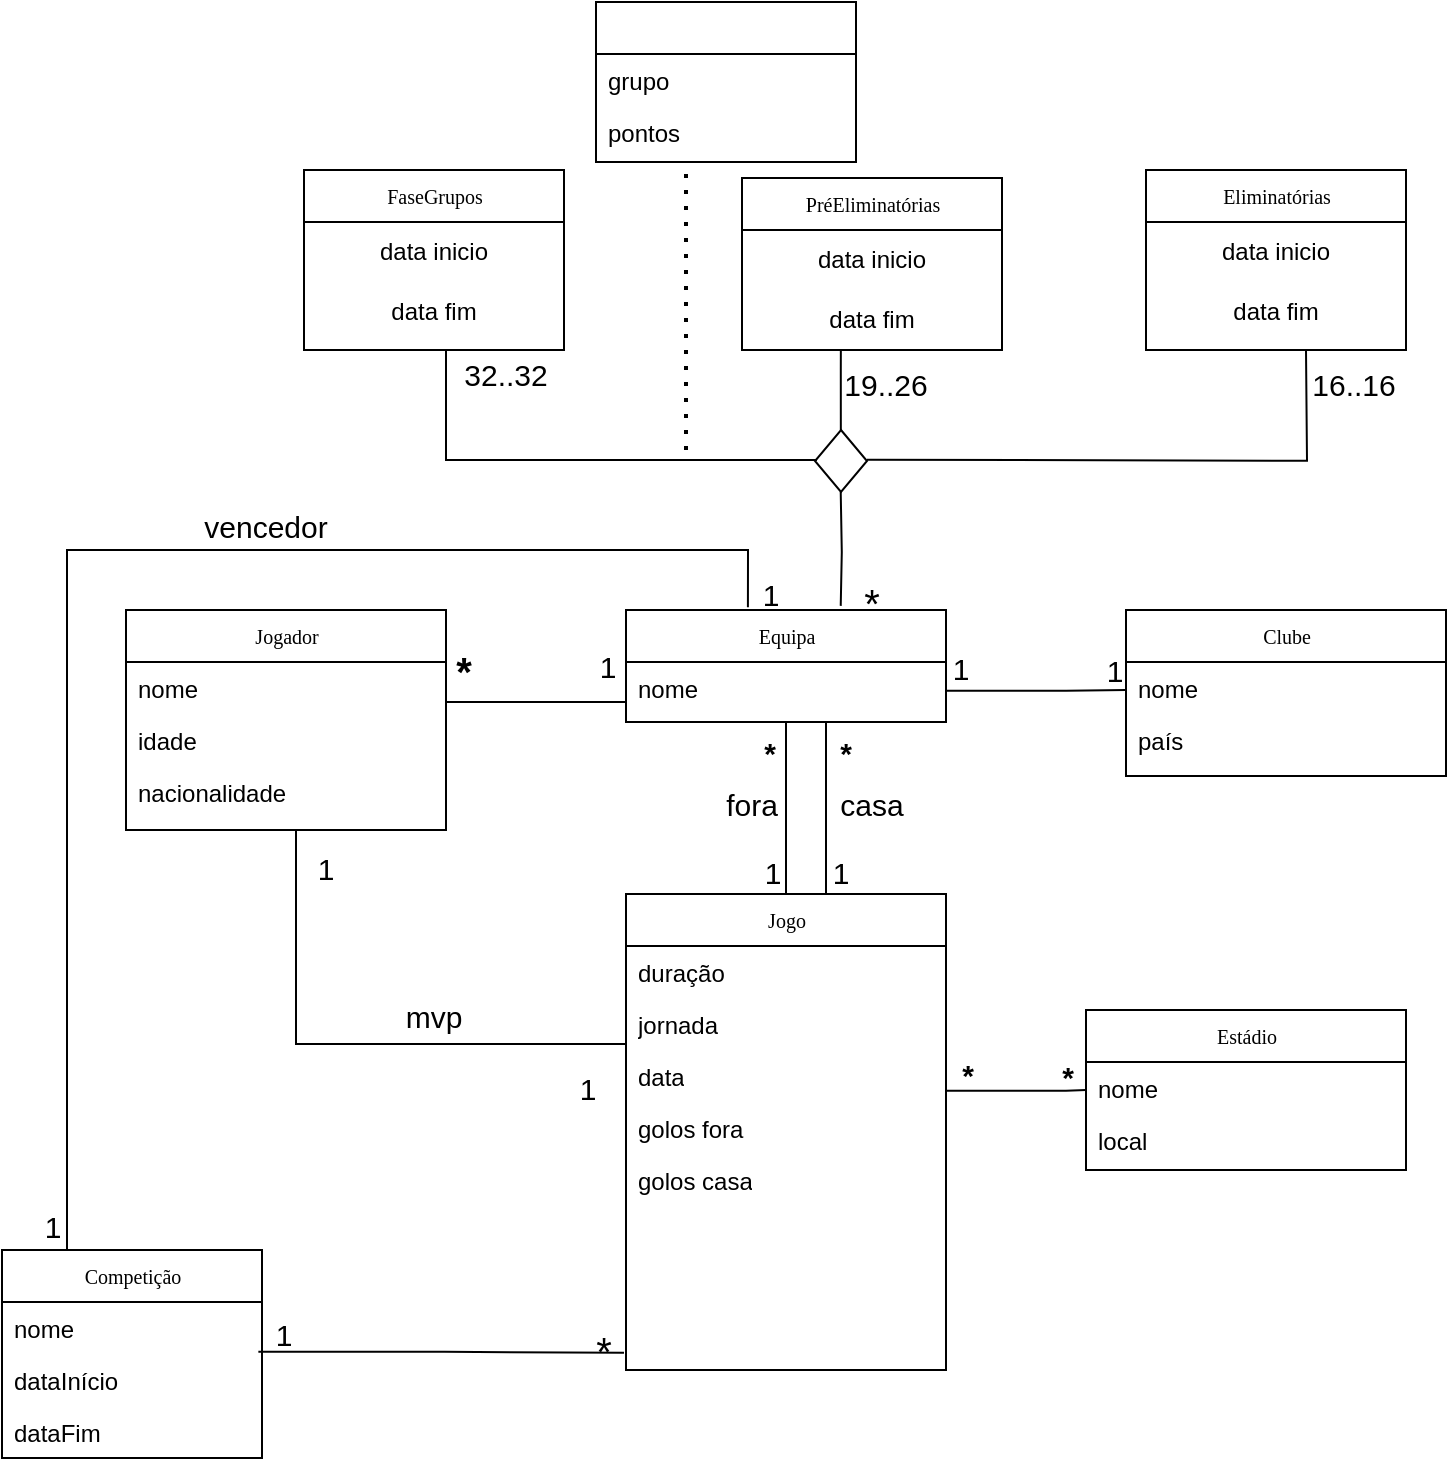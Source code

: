<mxfile version="20.5.3" type="device"><diagram name="Page-1" id="c4acf3e9-155e-7222-9cf6-157b1a14988f"><mxGraphModel dx="946" dy="556" grid="1" gridSize="10" guides="1" tooltips="1" connect="1" arrows="0" fold="1" page="1" pageScale="1" pageWidth="850" pageHeight="1100" background="none" math="0" shadow="0"><root><mxCell id="0"/><mxCell id="1" parent="0"/><mxCell id="17acba5748e5396b-2" value="Jogo" style="swimlane;html=1;fontStyle=0;childLayout=stackLayout;horizontal=1;startSize=26;fillColor=none;horizontalStack=0;resizeParent=1;resizeLast=0;collapsible=1;marginBottom=0;swimlaneFillColor=#ffffff;rounded=0;shadow=0;comic=0;labelBackgroundColor=none;strokeWidth=1;fontFamily=Verdana;fontSize=10;align=center;" parent="1" vertex="1"><mxGeometry x="376" y="506" width="160" height="238" as="geometry"/></mxCell><mxCell id="17acba5748e5396b-4" value="duração" style="text;html=1;strokeColor=none;fillColor=none;align=left;verticalAlign=top;spacingLeft=4;spacingRight=4;whiteSpace=wrap;overflow=hidden;rotatable=0;points=[[0,0.5],[1,0.5]];portConstraint=eastwest;" parent="17acba5748e5396b-2" vertex="1"><mxGeometry y="26" width="160" height="26" as="geometry"/></mxCell><mxCell id="17acba5748e5396b-6" value="jornada" style="text;html=1;strokeColor=none;fillColor=none;align=left;verticalAlign=top;spacingLeft=4;spacingRight=4;whiteSpace=wrap;overflow=hidden;rotatable=0;points=[[0,0.5],[1,0.5]];portConstraint=eastwest;" parent="17acba5748e5396b-2" vertex="1"><mxGeometry y="52" width="160" height="26" as="geometry"/></mxCell><mxCell id="17acba5748e5396b-9" value="data" style="text;html=1;strokeColor=none;fillColor=none;align=left;verticalAlign=top;spacingLeft=4;spacingRight=4;whiteSpace=wrap;overflow=hidden;rotatable=0;points=[[0,0.5],[1,0.5]];portConstraint=eastwest;" parent="17acba5748e5396b-2" vertex="1"><mxGeometry y="78" width="160" height="26" as="geometry"/></mxCell><mxCell id="17acba5748e5396b-10" value="golos fora" style="text;html=1;strokeColor=none;fillColor=none;align=left;verticalAlign=top;spacingLeft=4;spacingRight=4;whiteSpace=wrap;overflow=hidden;rotatable=0;points=[[0,0.5],[1,0.5]];portConstraint=eastwest;" parent="17acba5748e5396b-2" vertex="1"><mxGeometry y="104" width="160" height="26" as="geometry"/></mxCell><mxCell id="gZLqlRgU_deUIDExEMjo-24" value="golos casa" style="text;html=1;strokeColor=none;fillColor=none;align=left;verticalAlign=top;spacingLeft=4;spacingRight=4;whiteSpace=wrap;overflow=hidden;rotatable=0;points=[[0,0.5],[1,0.5]];portConstraint=eastwest;" parent="17acba5748e5396b-2" vertex="1"><mxGeometry y="130" width="160" height="26" as="geometry"/></mxCell><mxCell id="17acba5748e5396b-20" value="Jogador" style="swimlane;html=1;fontStyle=0;childLayout=stackLayout;horizontal=1;startSize=26;fillColor=none;horizontalStack=0;resizeParent=1;resizeLast=0;collapsible=1;marginBottom=0;swimlaneFillColor=#ffffff;rounded=0;shadow=0;comic=0;labelBackgroundColor=none;strokeWidth=1;fontFamily=Verdana;fontSize=10;align=center;" parent="1" vertex="1"><mxGeometry x="126" y="364" width="160" height="110" as="geometry"/></mxCell><mxCell id="17acba5748e5396b-21" value="nome" style="text;html=1;strokeColor=none;fillColor=none;align=left;verticalAlign=top;spacingLeft=4;spacingRight=4;whiteSpace=wrap;overflow=hidden;rotatable=0;points=[[0,0.5],[1,0.5]];portConstraint=eastwest;" parent="17acba5748e5396b-20" vertex="1"><mxGeometry y="26" width="160" height="26" as="geometry"/></mxCell><mxCell id="17acba5748e5396b-24" value="idade" style="text;html=1;strokeColor=none;fillColor=none;align=left;verticalAlign=top;spacingLeft=4;spacingRight=4;whiteSpace=wrap;overflow=hidden;rotatable=0;points=[[0,0.5],[1,0.5]];portConstraint=eastwest;" parent="17acba5748e5396b-20" vertex="1"><mxGeometry y="52" width="160" height="26" as="geometry"/></mxCell><mxCell id="17acba5748e5396b-26" value="nacionalidade" style="text;html=1;strokeColor=none;fillColor=none;align=left;verticalAlign=top;spacingLeft=4;spacingRight=4;whiteSpace=wrap;overflow=hidden;rotatable=0;points=[[0,0.5],[1,0.5]];portConstraint=eastwest;" parent="17acba5748e5396b-20" vertex="1"><mxGeometry y="78" width="160" height="26" as="geometry"/></mxCell><mxCell id="17acba5748e5396b-30" value="Equipa" style="swimlane;html=1;fontStyle=0;childLayout=stackLayout;horizontal=1;startSize=26;fillColor=none;horizontalStack=0;resizeParent=1;resizeLast=0;collapsible=1;marginBottom=0;swimlaneFillColor=#ffffff;rounded=0;shadow=0;comic=0;labelBackgroundColor=none;strokeWidth=1;fontFamily=Verdana;fontSize=10;align=center;" parent="1" vertex="1"><mxGeometry x="376" y="364" width="160" height="56" as="geometry"/></mxCell><mxCell id="17acba5748e5396b-31" value="nome" style="text;html=1;strokeColor=none;fillColor=none;align=left;verticalAlign=top;spacingLeft=4;spacingRight=4;whiteSpace=wrap;overflow=hidden;rotatable=0;points=[[0,0.5],[1,0.5]];portConstraint=eastwest;" parent="17acba5748e5396b-30" vertex="1"><mxGeometry y="26" width="160" height="24" as="geometry"/></mxCell><mxCell id="17acba5748e5396b-44" value="Competição" style="swimlane;html=1;fontStyle=0;childLayout=stackLayout;horizontal=1;startSize=26;fillColor=none;horizontalStack=0;resizeParent=1;resizeLast=0;collapsible=1;marginBottom=0;swimlaneFillColor=#ffffff;rounded=0;shadow=0;comic=0;labelBackgroundColor=none;strokeWidth=1;fontFamily=Verdana;fontSize=10;align=center;" parent="1" vertex="1"><mxGeometry x="64" y="684" width="130" height="104" as="geometry"/></mxCell><mxCell id="17acba5748e5396b-45" value="nome" style="text;html=1;strokeColor=none;fillColor=none;align=left;verticalAlign=top;spacingLeft=4;spacingRight=4;whiteSpace=wrap;overflow=hidden;rotatable=0;points=[[0,0.5],[1,0.5]];portConstraint=eastwest;" parent="17acba5748e5396b-44" vertex="1"><mxGeometry y="26" width="130" height="26" as="geometry"/></mxCell><mxCell id="17acba5748e5396b-47" value="dataInício" style="text;html=1;strokeColor=none;fillColor=none;align=left;verticalAlign=top;spacingLeft=4;spacingRight=4;whiteSpace=wrap;overflow=hidden;rotatable=0;points=[[0,0.5],[1,0.5]];portConstraint=eastwest;" parent="17acba5748e5396b-44" vertex="1"><mxGeometry y="52" width="130" height="26" as="geometry"/></mxCell><mxCell id="NCmrwFd618U-Wqq6uzDd-30" value="dataFim" style="text;html=1;strokeColor=none;fillColor=none;align=left;verticalAlign=top;spacingLeft=4;spacingRight=4;whiteSpace=wrap;overflow=hidden;rotatable=0;points=[[0,0.5],[1,0.5]];portConstraint=eastwest;" parent="17acba5748e5396b-44" vertex="1"><mxGeometry y="78" width="130" height="26" as="geometry"/></mxCell><mxCell id="5d2195bd80daf111-1" value="Estádio" style="swimlane;html=1;fontStyle=0;childLayout=stackLayout;horizontal=1;startSize=26;fillColor=none;horizontalStack=0;resizeParent=1;resizeLast=0;collapsible=1;marginBottom=0;swimlaneFillColor=#ffffff;rounded=0;shadow=0;comic=0;labelBackgroundColor=none;strokeWidth=1;fontFamily=Verdana;fontSize=10;align=center;" parent="1" vertex="1"><mxGeometry x="606" y="564" width="160" height="80" as="geometry"/></mxCell><mxCell id="5d2195bd80daf111-2" value="nome" style="text;html=1;strokeColor=none;fillColor=none;align=left;verticalAlign=top;spacingLeft=4;spacingRight=4;whiteSpace=wrap;overflow=hidden;rotatable=0;points=[[0,0.5],[1,0.5]];portConstraint=eastwest;" parent="5d2195bd80daf111-1" vertex="1"><mxGeometry y="26" width="160" height="26" as="geometry"/></mxCell><mxCell id="5d2195bd80daf111-3" value="local" style="text;html=1;strokeColor=none;fillColor=none;align=left;verticalAlign=top;spacingLeft=4;spacingRight=4;whiteSpace=wrap;overflow=hidden;rotatable=0;points=[[0,0.5],[1,0.5]];portConstraint=eastwest;" parent="5d2195bd80daf111-1" vertex="1"><mxGeometry y="52" width="160" height="26" as="geometry"/></mxCell><mxCell id="5d2195bd80daf111-5" value="Clube" style="swimlane;html=1;fontStyle=0;childLayout=stackLayout;horizontal=1;startSize=26;fillColor=none;horizontalStack=0;resizeParent=1;resizeLast=0;collapsible=1;marginBottom=0;swimlaneFillColor=#ffffff;rounded=0;shadow=0;comic=0;labelBackgroundColor=none;strokeWidth=1;fontFamily=Verdana;fontSize=10;align=center;" parent="1" vertex="1"><mxGeometry x="626" y="364" width="160" height="83" as="geometry"/></mxCell><mxCell id="5d2195bd80daf111-6" value="nome" style="text;html=1;strokeColor=none;fillColor=none;align=left;verticalAlign=top;spacingLeft=4;spacingRight=4;whiteSpace=wrap;overflow=hidden;rotatable=0;points=[[0,0.5],[1,0.5]];portConstraint=eastwest;" parent="5d2195bd80daf111-5" vertex="1"><mxGeometry y="26" width="160" height="26" as="geometry"/></mxCell><mxCell id="5d2195bd80daf111-7" value="país" style="text;html=1;strokeColor=none;fillColor=none;align=left;verticalAlign=top;spacingLeft=4;spacingRight=4;whiteSpace=wrap;overflow=hidden;rotatable=0;points=[[0,0.5],[1,0.5]];portConstraint=eastwest;" parent="5d2195bd80daf111-5" vertex="1"><mxGeometry y="52" width="160" height="26" as="geometry"/></mxCell><mxCell id="NCmrwFd618U-Wqq6uzDd-21" value="FaseGrupos" style="swimlane;html=1;fontStyle=0;childLayout=stackLayout;horizontal=1;startSize=26;fillColor=none;horizontalStack=0;resizeParent=1;resizeLast=0;collapsible=1;marginBottom=0;swimlaneFillColor=#ffffff;rounded=0;shadow=0;comic=0;labelBackgroundColor=none;strokeWidth=1;fontFamily=Verdana;fontSize=10;align=center;" parent="1" vertex="1"><mxGeometry x="215" y="144" width="130" height="90" as="geometry"/></mxCell><mxCell id="hs2X8nTFjkKI4USVjAR1-1" value="data inicio" style="text;html=1;strokeColor=none;fillColor=none;align=center;verticalAlign=middle;whiteSpace=wrap;rounded=0;" parent="NCmrwFd618U-Wqq6uzDd-21" vertex="1"><mxGeometry y="26" width="130" height="30" as="geometry"/></mxCell><mxCell id="hs2X8nTFjkKI4USVjAR1-4" value="data fim" style="text;html=1;strokeColor=none;fillColor=none;align=center;verticalAlign=middle;whiteSpace=wrap;rounded=0;" parent="NCmrwFd618U-Wqq6uzDd-21" vertex="1"><mxGeometry y="56" width="130" height="30" as="geometry"/></mxCell><mxCell id="NCmrwFd618U-Wqq6uzDd-24" value="PréEliminatórias" style="swimlane;html=1;fontStyle=0;childLayout=stackLayout;horizontal=1;startSize=26;fillColor=none;horizontalStack=0;resizeParent=1;resizeLast=0;collapsible=1;marginBottom=0;swimlaneFillColor=#ffffff;rounded=0;shadow=0;comic=0;labelBackgroundColor=none;strokeWidth=1;fontFamily=Verdana;fontSize=10;align=center;" parent="1" vertex="1"><mxGeometry x="434" y="148" width="130" height="86" as="geometry"/></mxCell><mxCell id="hs2X8nTFjkKI4USVjAR1-2" value="data inicio" style="text;html=1;strokeColor=none;fillColor=none;align=center;verticalAlign=middle;whiteSpace=wrap;rounded=0;" parent="NCmrwFd618U-Wqq6uzDd-24" vertex="1"><mxGeometry y="26" width="130" height="30" as="geometry"/></mxCell><mxCell id="hs2X8nTFjkKI4USVjAR1-5" value="data fim" style="text;html=1;strokeColor=none;fillColor=none;align=center;verticalAlign=middle;whiteSpace=wrap;rounded=0;" parent="NCmrwFd618U-Wqq6uzDd-24" vertex="1"><mxGeometry y="56" width="130" height="30" as="geometry"/></mxCell><mxCell id="NCmrwFd618U-Wqq6uzDd-27" value="Eliminatórias" style="swimlane;html=1;fontStyle=0;childLayout=stackLayout;horizontal=1;startSize=26;fillColor=none;horizontalStack=0;resizeParent=1;resizeLast=0;collapsible=1;marginBottom=0;swimlaneFillColor=#ffffff;rounded=0;shadow=0;comic=0;labelBackgroundColor=none;strokeWidth=1;fontFamily=Verdana;fontSize=10;align=center;" parent="1" vertex="1"><mxGeometry x="636" y="144" width="130" height="90" as="geometry"/></mxCell><mxCell id="hs2X8nTFjkKI4USVjAR1-3" value="data inicio" style="text;html=1;strokeColor=none;fillColor=none;align=center;verticalAlign=middle;whiteSpace=wrap;rounded=0;" parent="NCmrwFd618U-Wqq6uzDd-27" vertex="1"><mxGeometry y="26" width="130" height="30" as="geometry"/></mxCell><mxCell id="hs2X8nTFjkKI4USVjAR1-6" value="data fim" style="text;html=1;strokeColor=none;fillColor=none;align=center;verticalAlign=middle;whiteSpace=wrap;rounded=0;" parent="NCmrwFd618U-Wqq6uzDd-27" vertex="1"><mxGeometry y="56" width="130" height="30" as="geometry"/></mxCell><mxCell id="NCmrwFd618U-Wqq6uzDd-57" value="" style="endArrow=none;html=1;edgeStyle=orthogonalEdgeStyle;rounded=0;fontSize=15;" parent="1" edge="1"><mxGeometry relative="1" as="geometry"><mxPoint x="286" y="418.38" as="sourcePoint"/><mxPoint x="376" y="418" as="targetPoint"/><Array as="points"><mxPoint x="286" y="410"/><mxPoint x="376" y="410"/></Array></mxGeometry></mxCell><mxCell id="NCmrwFd618U-Wqq6uzDd-66" value="" style="endArrow=none;html=1;edgeStyle=orthogonalEdgeStyle;rounded=0;fontSize=15;" parent="1" edge="1"><mxGeometry relative="1" as="geometry"><mxPoint x="536" y="404.38" as="sourcePoint"/><mxPoint x="626" y="404.0" as="targetPoint"/><Array as="points"><mxPoint x="596" y="404.38"/><mxPoint x="596" y="404.38"/></Array></mxGeometry></mxCell><mxCell id="NCmrwFd618U-Wqq6uzDd-78" value="1" style="text;html=1;strokeColor=none;fillColor=none;align=center;verticalAlign=middle;whiteSpace=wrap;rounded=0;labelBackgroundColor=none;fontSize=15;" parent="1" vertex="1"><mxGeometry x="361" y="377" width="12" height="30" as="geometry"/></mxCell><mxCell id="NCmrwFd618U-Wqq6uzDd-88" value="" style="endArrow=none;html=1;edgeStyle=orthogonalEdgeStyle;rounded=0;fontSize=15;" parent="1" edge="1"><mxGeometry relative="1" as="geometry"><mxPoint x="536" y="604.38" as="sourcePoint"/><mxPoint x="606" y="604" as="targetPoint"/><Array as="points"><mxPoint x="596" y="604.38"/><mxPoint x="596" y="604.38"/></Array></mxGeometry></mxCell><mxCell id="NCmrwFd618U-Wqq6uzDd-90" value="" style="endArrow=none;html=1;edgeStyle=orthogonalEdgeStyle;rounded=0;fontSize=15;startSize=6;entryX=0.5;entryY=0;entryDx=0;entryDy=0;exitX=0.5;exitY=1;exitDx=0;exitDy=0;" parent="1" source="17acba5748e5396b-30" target="17acba5748e5396b-2" edge="1"><mxGeometry relative="1" as="geometry"><mxPoint x="436" y="464" as="sourcePoint"/><mxPoint x="596" y="464" as="targetPoint"/></mxGeometry></mxCell><mxCell id="NCmrwFd618U-Wqq6uzDd-93" value="" style="endArrow=none;html=1;edgeStyle=orthogonalEdgeStyle;rounded=0;fontSize=15;startSize=6;entryX=0.5;entryY=0;entryDx=0;entryDy=0;" parent="1" edge="1"><mxGeometry relative="1" as="geometry"><mxPoint x="476" y="420" as="sourcePoint"/><mxPoint x="476" y="506" as="targetPoint"/></mxGeometry></mxCell><mxCell id="NCmrwFd618U-Wqq6uzDd-97" value="" style="endArrow=none;html=1;edgeStyle=orthogonalEdgeStyle;rounded=0;fontSize=15;startSize=6;entryX=0.381;entryY=-0.024;entryDx=0;entryDy=0;entryPerimeter=0;exitX=0.25;exitY=0;exitDx=0;exitDy=0;" parent="1" source="17acba5748e5396b-44" target="17acba5748e5396b-30" edge="1"><mxGeometry relative="1" as="geometry"><mxPoint x="296" y="334" as="sourcePoint"/><mxPoint x="436" y="334" as="targetPoint"/><Array as="points"><mxPoint x="97" y="334"/><mxPoint x="437" y="334"/></Array></mxGeometry></mxCell><mxCell id="NCmrwFd618U-Wqq6uzDd-109" value="1" style="text;html=1;strokeColor=none;fillColor=none;align=center;verticalAlign=middle;whiteSpace=wrap;rounded=0;labelBackgroundColor=none;fontSize=15;" parent="1" vertex="1"><mxGeometry x="541" y="378" width="5" height="30" as="geometry"/></mxCell><mxCell id="NCmrwFd618U-Wqq6uzDd-111" value="1" style="text;html=1;strokeColor=none;fillColor=none;align=center;verticalAlign=middle;whiteSpace=wrap;rounded=0;labelBackgroundColor=none;fontSize=15;" parent="1" vertex="1"><mxGeometry x="618" y="379" width="5" height="30" as="geometry"/></mxCell><mxCell id="NCmrwFd618U-Wqq6uzDd-112" value="1" style="text;html=1;strokeColor=none;fillColor=none;align=center;verticalAlign=middle;whiteSpace=wrap;rounded=0;labelBackgroundColor=none;fontSize=15;" parent="1" vertex="1"><mxGeometry x="447" y="480" width="5" height="30" as="geometry"/></mxCell><mxCell id="NCmrwFd618U-Wqq6uzDd-114" value="1" style="text;html=1;strokeColor=none;fillColor=none;align=center;verticalAlign=middle;whiteSpace=wrap;rounded=0;labelBackgroundColor=none;fontSize=15;" parent="1" vertex="1"><mxGeometry x="481" y="480" width="5" height="30" as="geometry"/></mxCell><mxCell id="NCmrwFd618U-Wqq6uzDd-116" value="1" style="text;html=1;strokeColor=none;fillColor=none;align=center;verticalAlign=middle;whiteSpace=wrap;rounded=0;labelBackgroundColor=none;fontSize=15;" parent="1" vertex="1"><mxGeometry x="87" y="657" width="5" height="30" as="geometry"/></mxCell><mxCell id="NCmrwFd618U-Wqq6uzDd-124" value="&lt;b&gt;&lt;font style=&quot;font-size: 20px;&quot;&gt;*&lt;/font&gt;&lt;/b&gt;" style="text;html=1;strokeColor=none;fillColor=none;align=center;verticalAlign=middle;whiteSpace=wrap;rounded=0;labelBackgroundColor=none;fontSize=15;" parent="1" vertex="1"><mxGeometry x="290" y="379" width="10" height="30" as="geometry"/></mxCell><mxCell id="NCmrwFd618U-Wqq6uzDd-128" value="&lt;b&gt;&lt;font style=&quot;font-size: 15px;&quot;&gt;*&lt;/font&gt;&lt;/b&gt;" style="text;html=1;strokeColor=none;fillColor=none;align=center;verticalAlign=middle;whiteSpace=wrap;rounded=0;labelBackgroundColor=none;fontSize=15;" parent="1" vertex="1"><mxGeometry x="542" y="581" width="10" height="30" as="geometry"/></mxCell><mxCell id="NCmrwFd618U-Wqq6uzDd-129" value="&lt;b&gt;&lt;font style=&quot;font-size: 15px;&quot;&gt;*&lt;/font&gt;&lt;/b&gt;" style="text;html=1;strokeColor=none;fillColor=none;align=center;verticalAlign=middle;whiteSpace=wrap;rounded=0;labelBackgroundColor=none;fontSize=15;" parent="1" vertex="1"><mxGeometry x="592" y="582" width="10" height="30" as="geometry"/></mxCell><mxCell id="NCmrwFd618U-Wqq6uzDd-131" value="&lt;b&gt;&lt;font style=&quot;font-size: 15px;&quot;&gt;*&lt;/font&gt;&lt;/b&gt;" style="text;html=1;strokeColor=none;fillColor=none;align=center;verticalAlign=middle;whiteSpace=wrap;rounded=0;labelBackgroundColor=none;fontSize=15;" parent="1" vertex="1"><mxGeometry x="481" y="420" width="10" height="30" as="geometry"/></mxCell><mxCell id="NCmrwFd618U-Wqq6uzDd-132" value="&lt;b&gt;&lt;font style=&quot;font-size: 15px;&quot;&gt;*&lt;/font&gt;&lt;/b&gt;" style="text;html=1;strokeColor=none;fillColor=none;align=center;verticalAlign=middle;whiteSpace=wrap;rounded=0;labelBackgroundColor=none;fontSize=15;" parent="1" vertex="1"><mxGeometry x="442.75" y="420" width="10" height="30" as="geometry"/></mxCell><mxCell id="NCmrwFd618U-Wqq6uzDd-133" value="&lt;font style=&quot;font-size: 15px;&quot;&gt;casa&lt;/font&gt;" style="text;html=1;strokeColor=none;fillColor=none;align=center;verticalAlign=middle;whiteSpace=wrap;rounded=0;labelBackgroundColor=none;fontSize=20;" parent="1" vertex="1"><mxGeometry x="469" y="447" width="60" height="24" as="geometry"/></mxCell><mxCell id="NCmrwFd618U-Wqq6uzDd-134" value="&lt;span style=&quot;font-size: 15px;&quot;&gt;fora&lt;/span&gt;" style="text;html=1;strokeColor=none;fillColor=none;align=center;verticalAlign=middle;whiteSpace=wrap;rounded=0;labelBackgroundColor=none;fontSize=20;" parent="1" vertex="1"><mxGeometry x="409" y="447" width="60" height="24" as="geometry"/></mxCell><mxCell id="gZLqlRgU_deUIDExEMjo-18" value="" style="endArrow=none;html=1;edgeStyle=orthogonalEdgeStyle;rounded=0;fontSize=20;" parent="1" edge="1"><mxGeometry relative="1" as="geometry"><mxPoint x="211" y="474" as="sourcePoint"/><mxPoint x="376" y="581" as="targetPoint"/><Array as="points"><mxPoint x="211" y="581"/></Array></mxGeometry></mxCell><mxCell id="gZLqlRgU_deUIDExEMjo-21" value="&lt;font style=&quot;font-size: 15px;&quot;&gt;1&lt;/font&gt;" style="text;html=1;strokeColor=none;fillColor=none;align=center;verticalAlign=middle;whiteSpace=wrap;rounded=0;fontSize=20;" parent="1" vertex="1"><mxGeometry x="347" y="591" width="20" height="20" as="geometry"/></mxCell><mxCell id="gZLqlRgU_deUIDExEMjo-22" value="&lt;font style=&quot;font-size: 15px;&quot;&gt;1&lt;/font&gt;" style="text;html=1;strokeColor=none;fillColor=none;align=center;verticalAlign=middle;whiteSpace=wrap;rounded=0;fontSize=20;" parent="1" vertex="1"><mxGeometry x="196" y="476" width="60" height="30" as="geometry"/></mxCell><mxCell id="gZLqlRgU_deUIDExEMjo-23" value="&lt;font style=&quot;font-size: 15px;&quot;&gt;mvp&lt;/font&gt;" style="text;html=1;strokeColor=none;fillColor=none;align=center;verticalAlign=middle;whiteSpace=wrap;rounded=0;fontSize=20;" parent="1" vertex="1"><mxGeometry x="260" y="554" width="40" height="22" as="geometry"/></mxCell><mxCell id="gZLqlRgU_deUIDExEMjo-28" value="" style="rhombus;whiteSpace=wrap;html=1;fontSize=20;" parent="1" vertex="1"><mxGeometry x="470.5" y="274" width="26" height="31" as="geometry"/></mxCell><mxCell id="gZLqlRgU_deUIDExEMjo-29" value="" style="endArrow=none;html=1;edgeStyle=orthogonalEdgeStyle;rounded=0;fontSize=20;exitX=0.5;exitY=1;exitDx=0;exitDy=0;" parent="1" source="NCmrwFd618U-Wqq6uzDd-21" edge="1"><mxGeometry relative="1" as="geometry"><mxPoint x="286" y="244" as="sourcePoint"/><mxPoint x="471.5" y="289" as="targetPoint"/><Array as="points"><mxPoint x="286" y="234"/><mxPoint x="286" y="289"/></Array></mxGeometry></mxCell><mxCell id="gZLqlRgU_deUIDExEMjo-32" value="" style="endArrow=none;html=1;edgeStyle=orthogonalEdgeStyle;rounded=0;fontSize=20;" parent="1" edge="1"><mxGeometry relative="1" as="geometry"><mxPoint x="483.42" y="234" as="sourcePoint"/><mxPoint x="483.42" y="274" as="targetPoint"/><Array as="points"><mxPoint x="483.51" y="244"/><mxPoint x="483.51" y="244"/></Array></mxGeometry></mxCell><mxCell id="gZLqlRgU_deUIDExEMjo-35" value="" style="endArrow=none;html=1;edgeStyle=orthogonalEdgeStyle;rounded=0;fontSize=20;" parent="1" edge="1"><mxGeometry relative="1" as="geometry"><mxPoint x="496.5" y="288.87" as="sourcePoint"/><mxPoint x="716" y="234" as="targetPoint"/></mxGeometry></mxCell><mxCell id="gZLqlRgU_deUIDExEMjo-41" value="" style="endArrow=none;html=1;edgeStyle=orthogonalEdgeStyle;rounded=0;fontSize=20;entryX=0.671;entryY=-0.037;entryDx=0;entryDy=0;entryPerimeter=0;" parent="1" target="17acba5748e5396b-30" edge="1"><mxGeometry relative="1" as="geometry"><mxPoint x="483.36" y="305" as="sourcePoint"/><mxPoint x="483.36" y="335" as="targetPoint"/></mxGeometry></mxCell><mxCell id="gZLqlRgU_deUIDExEMjo-45" value="&lt;font style=&quot;font-size: 15px;&quot;&gt;32..32&lt;/font&gt;" style="text;html=1;strokeColor=none;fillColor=none;align=center;verticalAlign=middle;whiteSpace=wrap;rounded=0;fontSize=20;" parent="1" vertex="1"><mxGeometry x="306" y="244" width="20" as="geometry"/></mxCell><mxCell id="gZLqlRgU_deUIDExEMjo-47" value="&lt;font style=&quot;font-size: 15px;&quot;&gt;19..26&lt;/font&gt;" style="text;html=1;strokeColor=none;fillColor=none;align=center;verticalAlign=middle;whiteSpace=wrap;rounded=0;fontSize=20;" parent="1" vertex="1"><mxGeometry x="476" y="234" width="60" height="30" as="geometry"/></mxCell><mxCell id="gZLqlRgU_deUIDExEMjo-48" value="&lt;font style=&quot;font-size: 15px;&quot;&gt;16..16&lt;/font&gt;" style="text;html=1;strokeColor=none;fillColor=none;align=center;verticalAlign=middle;whiteSpace=wrap;rounded=0;fontSize=20;" parent="1" vertex="1"><mxGeometry x="710" y="234" width="60" height="30" as="geometry"/></mxCell><mxCell id="gZLqlRgU_deUIDExEMjo-49" value="*" style="text;html=1;strokeColor=none;fillColor=none;align=center;verticalAlign=middle;whiteSpace=wrap;rounded=0;fontSize=20;" parent="1" vertex="1"><mxGeometry x="469" y="345" width="60" height="30" as="geometry"/></mxCell><mxCell id="gZLqlRgU_deUIDExEMjo-50" value="" style="endArrow=none;html=1;edgeStyle=orthogonalEdgeStyle;rounded=0;fontSize=20;exitX=0.986;exitY=0.958;exitDx=0;exitDy=0;exitPerimeter=0;" parent="1" source="17acba5748e5396b-45" edge="1"><mxGeometry relative="1" as="geometry"><mxPoint x="215" y="735.41" as="sourcePoint"/><mxPoint x="375" y="735.41" as="targetPoint"/><Array as="points"><mxPoint x="285" y="735"/></Array></mxGeometry></mxCell><mxCell id="gZLqlRgU_deUIDExEMjo-53" value="&lt;font style=&quot;font-size: 15px;&quot;&gt;1&lt;/font&gt;" style="text;html=1;strokeColor=none;fillColor=none;align=center;verticalAlign=middle;whiteSpace=wrap;rounded=0;fontSize=20;" parent="1" vertex="1"><mxGeometry x="194" y="714" width="22" height="20" as="geometry"/></mxCell><mxCell id="gZLqlRgU_deUIDExEMjo-54" value="*" style="text;html=1;strokeColor=none;fillColor=none;align=center;verticalAlign=middle;whiteSpace=wrap;rounded=0;fontSize=20;" parent="1" vertex="1"><mxGeometry x="345" y="724" width="40" height="20" as="geometry"/></mxCell><mxCell id="gZLqlRgU_deUIDExEMjo-55" value="&lt;font style=&quot;font-size: 15px;&quot;&gt;1&lt;/font&gt;" style="text;html=1;strokeColor=none;fillColor=none;align=center;verticalAlign=middle;whiteSpace=wrap;rounded=0;fontSize=20;" parent="1" vertex="1"><mxGeometry x="419.5" y="344" width="56.5" height="20" as="geometry"/></mxCell><mxCell id="gZLqlRgU_deUIDExEMjo-57" value="&lt;font style=&quot;font-size: 15px;&quot;&gt;vencedor&lt;/font&gt;" style="text;html=1;strokeColor=none;fillColor=none;align=center;verticalAlign=middle;whiteSpace=wrap;rounded=0;fontSize=20;" parent="1" vertex="1"><mxGeometry x="166" y="305" width="60" height="30" as="geometry"/></mxCell><mxCell id="gZLqlRgU_deUIDExEMjo-58" value="" style="endArrow=none;dashed=1;html=1;dashPattern=1 3;strokeWidth=2;rounded=0;fontSize=20;" parent="1" edge="1"><mxGeometry width="50" height="50" relative="1" as="geometry"><mxPoint x="406" y="284" as="sourcePoint"/><mxPoint x="406" y="134" as="targetPoint"/></mxGeometry></mxCell><mxCell id="gZLqlRgU_deUIDExEMjo-63" value="" style="swimlane;html=1;fontStyle=0;childLayout=stackLayout;horizontal=1;startSize=26;fillColor=none;horizontalStack=0;resizeParent=1;resizeLast=0;collapsible=1;marginBottom=0;swimlaneFillColor=#ffffff;rounded=0;shadow=0;comic=0;labelBackgroundColor=none;strokeWidth=1;fontFamily=Verdana;fontSize=10;align=center;" parent="1" vertex="1"><mxGeometry x="361" y="60" width="130" height="80" as="geometry"/></mxCell><mxCell id="gZLqlRgU_deUIDExEMjo-64" value="grupo" style="text;html=1;strokeColor=none;fillColor=none;align=left;verticalAlign=top;spacingLeft=4;spacingRight=4;whiteSpace=wrap;overflow=hidden;rotatable=0;points=[[0,0.5],[1,0.5]];portConstraint=eastwest;" parent="gZLqlRgU_deUIDExEMjo-63" vertex="1"><mxGeometry y="26" width="130" height="26" as="geometry"/></mxCell><mxCell id="gZLqlRgU_deUIDExEMjo-65" value="pontos" style="text;html=1;strokeColor=none;fillColor=none;align=left;verticalAlign=top;spacingLeft=4;spacingRight=4;whiteSpace=wrap;overflow=hidden;rotatable=0;points=[[0,0.5],[1,0.5]];portConstraint=eastwest;" parent="gZLqlRgU_deUIDExEMjo-63" vertex="1"><mxGeometry y="52" width="130" height="26" as="geometry"/></mxCell></root></mxGraphModel></diagram></mxfile>
